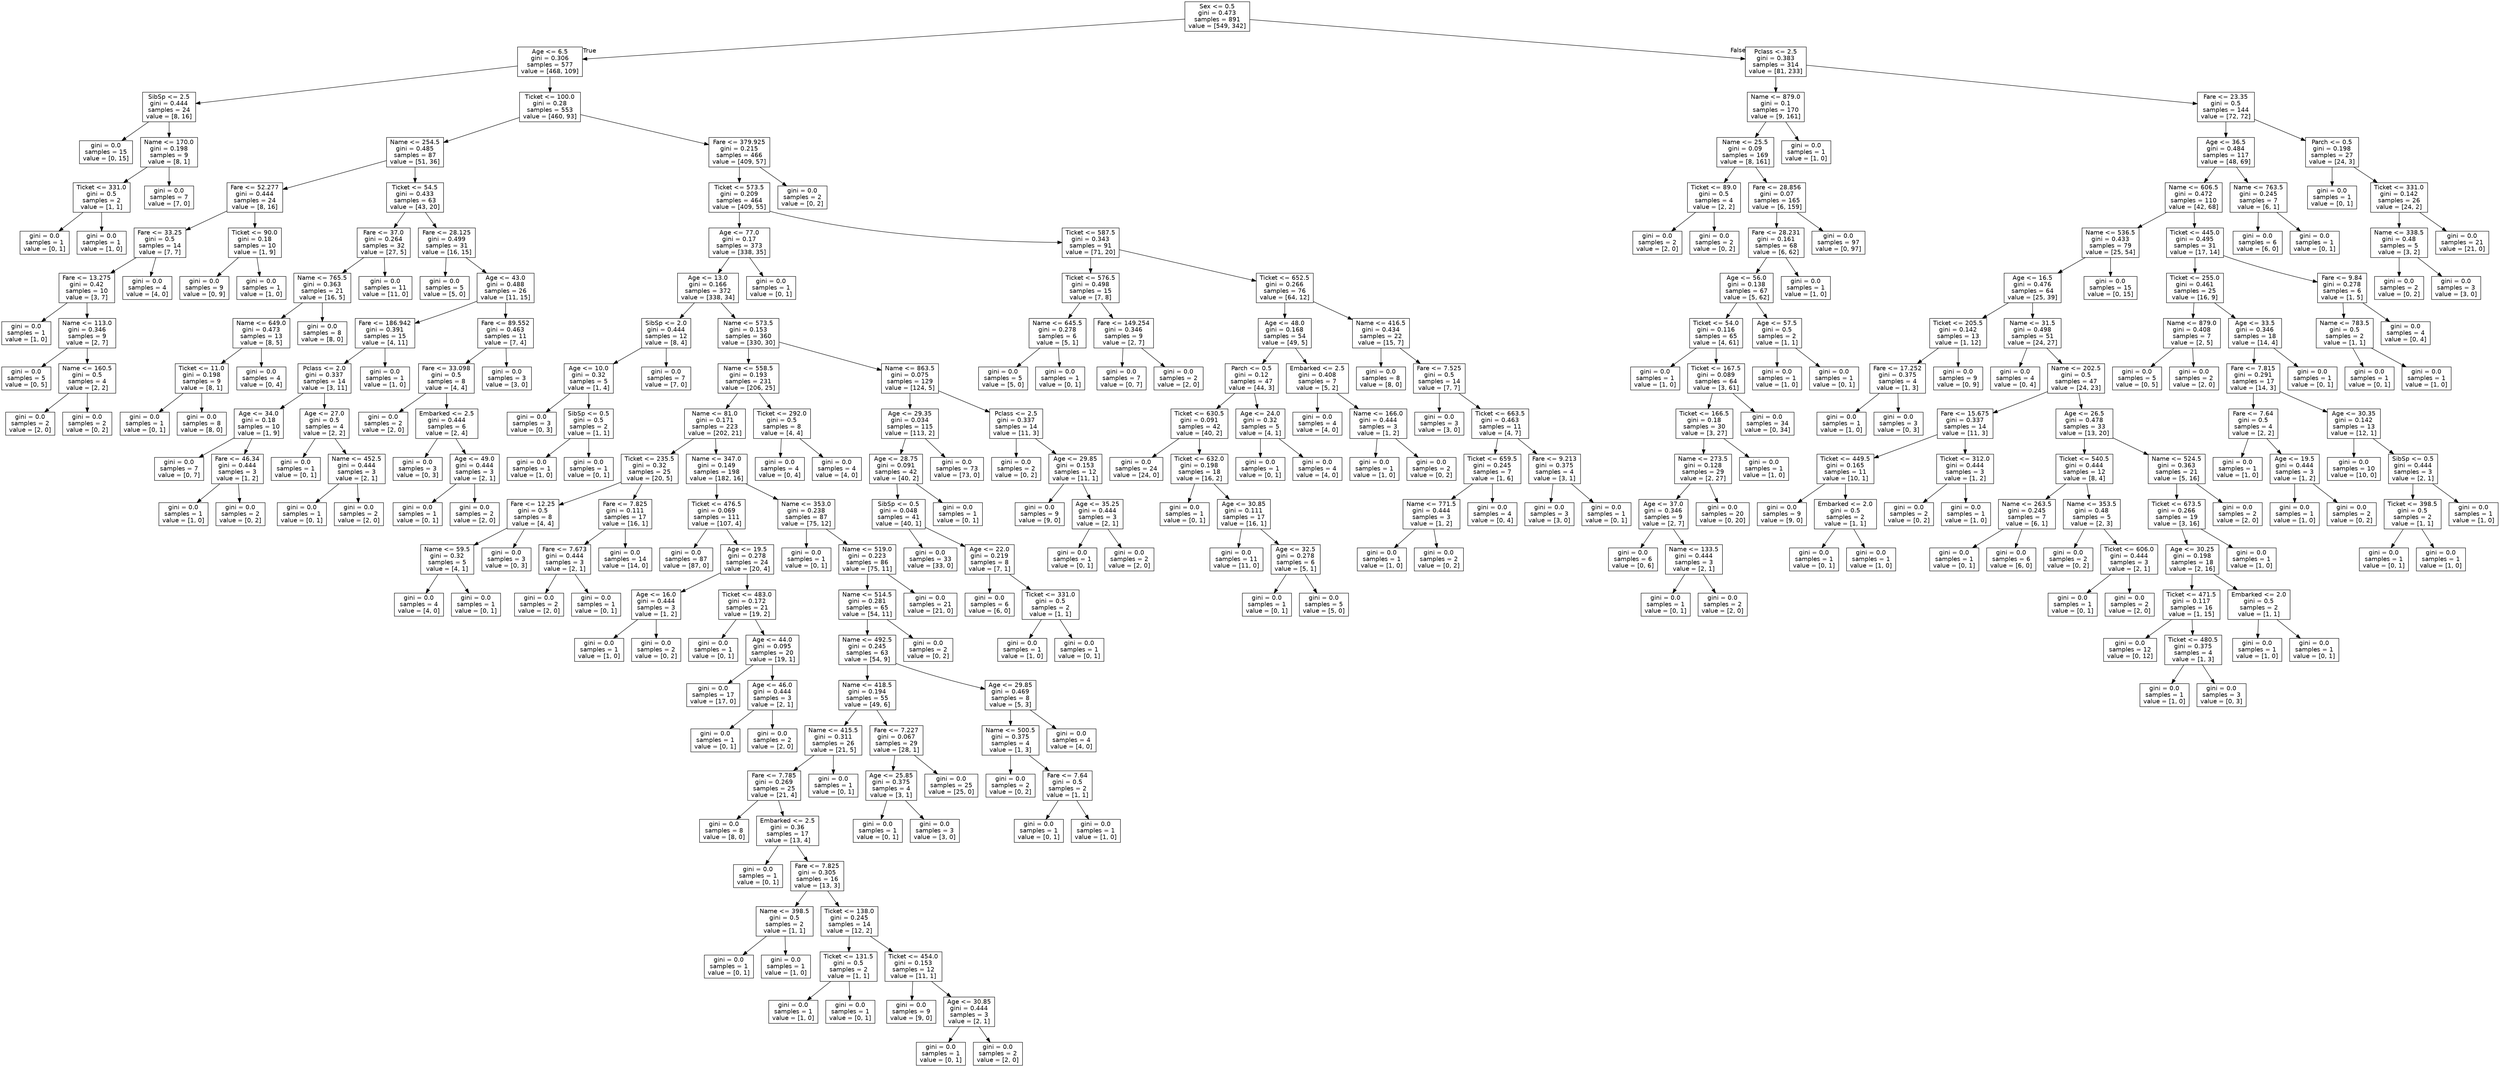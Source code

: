 digraph Tree {
node [shape=box, fontname="helvetica"] ;
edge [fontname="helvetica"] ;
0 [label="Sex <= 0.5\ngini = 0.473\nsamples = 891\nvalue = [549, 342]"] ;
1 [label="Age <= 6.5\ngini = 0.306\nsamples = 577\nvalue = [468, 109]"] ;
0 -> 1 [labeldistance=2.5, labelangle=45, headlabel="True"] ;
2 [label="SibSp <= 2.5\ngini = 0.444\nsamples = 24\nvalue = [8, 16]"] ;
1 -> 2 ;
3 [label="gini = 0.0\nsamples = 15\nvalue = [0, 15]"] ;
2 -> 3 ;
4 [label="Name <= 170.0\ngini = 0.198\nsamples = 9\nvalue = [8, 1]"] ;
2 -> 4 ;
5 [label="Ticket <= 331.0\ngini = 0.5\nsamples = 2\nvalue = [1, 1]"] ;
4 -> 5 ;
6 [label="gini = 0.0\nsamples = 1\nvalue = [0, 1]"] ;
5 -> 6 ;
7 [label="gini = 0.0\nsamples = 1\nvalue = [1, 0]"] ;
5 -> 7 ;
8 [label="gini = 0.0\nsamples = 7\nvalue = [7, 0]"] ;
4 -> 8 ;
9 [label="Ticket <= 100.0\ngini = 0.28\nsamples = 553\nvalue = [460, 93]"] ;
1 -> 9 ;
10 [label="Name <= 254.5\ngini = 0.485\nsamples = 87\nvalue = [51, 36]"] ;
9 -> 10 ;
11 [label="Fare <= 52.277\ngini = 0.444\nsamples = 24\nvalue = [8, 16]"] ;
10 -> 11 ;
12 [label="Fare <= 33.25\ngini = 0.5\nsamples = 14\nvalue = [7, 7]"] ;
11 -> 12 ;
13 [label="Fare <= 13.275\ngini = 0.42\nsamples = 10\nvalue = [3, 7]"] ;
12 -> 13 ;
14 [label="gini = 0.0\nsamples = 1\nvalue = [1, 0]"] ;
13 -> 14 ;
15 [label="Name <= 113.0\ngini = 0.346\nsamples = 9\nvalue = [2, 7]"] ;
13 -> 15 ;
16 [label="gini = 0.0\nsamples = 5\nvalue = [0, 5]"] ;
15 -> 16 ;
17 [label="Name <= 160.5\ngini = 0.5\nsamples = 4\nvalue = [2, 2]"] ;
15 -> 17 ;
18 [label="gini = 0.0\nsamples = 2\nvalue = [2, 0]"] ;
17 -> 18 ;
19 [label="gini = 0.0\nsamples = 2\nvalue = [0, 2]"] ;
17 -> 19 ;
20 [label="gini = 0.0\nsamples = 4\nvalue = [4, 0]"] ;
12 -> 20 ;
21 [label="Ticket <= 90.0\ngini = 0.18\nsamples = 10\nvalue = [1, 9]"] ;
11 -> 21 ;
22 [label="gini = 0.0\nsamples = 9\nvalue = [0, 9]"] ;
21 -> 22 ;
23 [label="gini = 0.0\nsamples = 1\nvalue = [1, 0]"] ;
21 -> 23 ;
24 [label="Ticket <= 54.5\ngini = 0.433\nsamples = 63\nvalue = [43, 20]"] ;
10 -> 24 ;
25 [label="Fare <= 37.0\ngini = 0.264\nsamples = 32\nvalue = [27, 5]"] ;
24 -> 25 ;
26 [label="Name <= 765.5\ngini = 0.363\nsamples = 21\nvalue = [16, 5]"] ;
25 -> 26 ;
27 [label="Name <= 649.0\ngini = 0.473\nsamples = 13\nvalue = [8, 5]"] ;
26 -> 27 ;
28 [label="Ticket <= 11.0\ngini = 0.198\nsamples = 9\nvalue = [8, 1]"] ;
27 -> 28 ;
29 [label="gini = 0.0\nsamples = 1\nvalue = [0, 1]"] ;
28 -> 29 ;
30 [label="gini = 0.0\nsamples = 8\nvalue = [8, 0]"] ;
28 -> 30 ;
31 [label="gini = 0.0\nsamples = 4\nvalue = [0, 4]"] ;
27 -> 31 ;
32 [label="gini = 0.0\nsamples = 8\nvalue = [8, 0]"] ;
26 -> 32 ;
33 [label="gini = 0.0\nsamples = 11\nvalue = [11, 0]"] ;
25 -> 33 ;
34 [label="Fare <= 28.125\ngini = 0.499\nsamples = 31\nvalue = [16, 15]"] ;
24 -> 34 ;
35 [label="gini = 0.0\nsamples = 5\nvalue = [5, 0]"] ;
34 -> 35 ;
36 [label="Age <= 43.0\ngini = 0.488\nsamples = 26\nvalue = [11, 15]"] ;
34 -> 36 ;
37 [label="Fare <= 186.942\ngini = 0.391\nsamples = 15\nvalue = [4, 11]"] ;
36 -> 37 ;
38 [label="Pclass <= 2.0\ngini = 0.337\nsamples = 14\nvalue = [3, 11]"] ;
37 -> 38 ;
39 [label="Age <= 34.0\ngini = 0.18\nsamples = 10\nvalue = [1, 9]"] ;
38 -> 39 ;
40 [label="gini = 0.0\nsamples = 7\nvalue = [0, 7]"] ;
39 -> 40 ;
41 [label="Fare <= 46.34\ngini = 0.444\nsamples = 3\nvalue = [1, 2]"] ;
39 -> 41 ;
42 [label="gini = 0.0\nsamples = 1\nvalue = [1, 0]"] ;
41 -> 42 ;
43 [label="gini = 0.0\nsamples = 2\nvalue = [0, 2]"] ;
41 -> 43 ;
44 [label="Age <= 27.0\ngini = 0.5\nsamples = 4\nvalue = [2, 2]"] ;
38 -> 44 ;
45 [label="gini = 0.0\nsamples = 1\nvalue = [0, 1]"] ;
44 -> 45 ;
46 [label="Name <= 452.5\ngini = 0.444\nsamples = 3\nvalue = [2, 1]"] ;
44 -> 46 ;
47 [label="gini = 0.0\nsamples = 1\nvalue = [0, 1]"] ;
46 -> 47 ;
48 [label="gini = 0.0\nsamples = 2\nvalue = [2, 0]"] ;
46 -> 48 ;
49 [label="gini = 0.0\nsamples = 1\nvalue = [1, 0]"] ;
37 -> 49 ;
50 [label="Fare <= 89.552\ngini = 0.463\nsamples = 11\nvalue = [7, 4]"] ;
36 -> 50 ;
51 [label="Fare <= 33.098\ngini = 0.5\nsamples = 8\nvalue = [4, 4]"] ;
50 -> 51 ;
52 [label="gini = 0.0\nsamples = 2\nvalue = [2, 0]"] ;
51 -> 52 ;
53 [label="Embarked <= 2.5\ngini = 0.444\nsamples = 6\nvalue = [2, 4]"] ;
51 -> 53 ;
54 [label="gini = 0.0\nsamples = 3\nvalue = [0, 3]"] ;
53 -> 54 ;
55 [label="Age <= 49.0\ngini = 0.444\nsamples = 3\nvalue = [2, 1]"] ;
53 -> 55 ;
56 [label="gini = 0.0\nsamples = 1\nvalue = [0, 1]"] ;
55 -> 56 ;
57 [label="gini = 0.0\nsamples = 2\nvalue = [2, 0]"] ;
55 -> 57 ;
58 [label="gini = 0.0\nsamples = 3\nvalue = [3, 0]"] ;
50 -> 58 ;
59 [label="Fare <= 379.925\ngini = 0.215\nsamples = 466\nvalue = [409, 57]"] ;
9 -> 59 ;
60 [label="Ticket <= 573.5\ngini = 0.209\nsamples = 464\nvalue = [409, 55]"] ;
59 -> 60 ;
61 [label="Age <= 77.0\ngini = 0.17\nsamples = 373\nvalue = [338, 35]"] ;
60 -> 61 ;
62 [label="Age <= 13.0\ngini = 0.166\nsamples = 372\nvalue = [338, 34]"] ;
61 -> 62 ;
63 [label="SibSp <= 2.0\ngini = 0.444\nsamples = 12\nvalue = [8, 4]"] ;
62 -> 63 ;
64 [label="Age <= 10.0\ngini = 0.32\nsamples = 5\nvalue = [1, 4]"] ;
63 -> 64 ;
65 [label="gini = 0.0\nsamples = 3\nvalue = [0, 3]"] ;
64 -> 65 ;
66 [label="SibSp <= 0.5\ngini = 0.5\nsamples = 2\nvalue = [1, 1]"] ;
64 -> 66 ;
67 [label="gini = 0.0\nsamples = 1\nvalue = [1, 0]"] ;
66 -> 67 ;
68 [label="gini = 0.0\nsamples = 1\nvalue = [0, 1]"] ;
66 -> 68 ;
69 [label="gini = 0.0\nsamples = 7\nvalue = [7, 0]"] ;
63 -> 69 ;
70 [label="Name <= 573.5\ngini = 0.153\nsamples = 360\nvalue = [330, 30]"] ;
62 -> 70 ;
71 [label="Name <= 558.5\ngini = 0.193\nsamples = 231\nvalue = [206, 25]"] ;
70 -> 71 ;
72 [label="Name <= 81.0\ngini = 0.171\nsamples = 223\nvalue = [202, 21]"] ;
71 -> 72 ;
73 [label="Ticket <= 235.5\ngini = 0.32\nsamples = 25\nvalue = [20, 5]"] ;
72 -> 73 ;
74 [label="Fare <= 12.25\ngini = 0.5\nsamples = 8\nvalue = [4, 4]"] ;
73 -> 74 ;
75 [label="Name <= 59.5\ngini = 0.32\nsamples = 5\nvalue = [4, 1]"] ;
74 -> 75 ;
76 [label="gini = 0.0\nsamples = 4\nvalue = [4, 0]"] ;
75 -> 76 ;
77 [label="gini = 0.0\nsamples = 1\nvalue = [0, 1]"] ;
75 -> 77 ;
78 [label="gini = 0.0\nsamples = 3\nvalue = [0, 3]"] ;
74 -> 78 ;
79 [label="Fare <= 7.825\ngini = 0.111\nsamples = 17\nvalue = [16, 1]"] ;
73 -> 79 ;
80 [label="Fare <= 7.673\ngini = 0.444\nsamples = 3\nvalue = [2, 1]"] ;
79 -> 80 ;
81 [label="gini = 0.0\nsamples = 2\nvalue = [2, 0]"] ;
80 -> 81 ;
82 [label="gini = 0.0\nsamples = 1\nvalue = [0, 1]"] ;
80 -> 82 ;
83 [label="gini = 0.0\nsamples = 14\nvalue = [14, 0]"] ;
79 -> 83 ;
84 [label="Name <= 347.0\ngini = 0.149\nsamples = 198\nvalue = [182, 16]"] ;
72 -> 84 ;
85 [label="Ticket <= 476.5\ngini = 0.069\nsamples = 111\nvalue = [107, 4]"] ;
84 -> 85 ;
86 [label="gini = 0.0\nsamples = 87\nvalue = [87, 0]"] ;
85 -> 86 ;
87 [label="Age <= 19.5\ngini = 0.278\nsamples = 24\nvalue = [20, 4]"] ;
85 -> 87 ;
88 [label="Age <= 16.0\ngini = 0.444\nsamples = 3\nvalue = [1, 2]"] ;
87 -> 88 ;
89 [label="gini = 0.0\nsamples = 1\nvalue = [1, 0]"] ;
88 -> 89 ;
90 [label="gini = 0.0\nsamples = 2\nvalue = [0, 2]"] ;
88 -> 90 ;
91 [label="Ticket <= 483.0\ngini = 0.172\nsamples = 21\nvalue = [19, 2]"] ;
87 -> 91 ;
92 [label="gini = 0.0\nsamples = 1\nvalue = [0, 1]"] ;
91 -> 92 ;
93 [label="Age <= 44.0\ngini = 0.095\nsamples = 20\nvalue = [19, 1]"] ;
91 -> 93 ;
94 [label="gini = 0.0\nsamples = 17\nvalue = [17, 0]"] ;
93 -> 94 ;
95 [label="Age <= 46.0\ngini = 0.444\nsamples = 3\nvalue = [2, 1]"] ;
93 -> 95 ;
96 [label="gini = 0.0\nsamples = 1\nvalue = [0, 1]"] ;
95 -> 96 ;
97 [label="gini = 0.0\nsamples = 2\nvalue = [2, 0]"] ;
95 -> 97 ;
98 [label="Name <= 353.0\ngini = 0.238\nsamples = 87\nvalue = [75, 12]"] ;
84 -> 98 ;
99 [label="gini = 0.0\nsamples = 1\nvalue = [0, 1]"] ;
98 -> 99 ;
100 [label="Name <= 519.0\ngini = 0.223\nsamples = 86\nvalue = [75, 11]"] ;
98 -> 100 ;
101 [label="Name <= 514.5\ngini = 0.281\nsamples = 65\nvalue = [54, 11]"] ;
100 -> 101 ;
102 [label="Name <= 492.5\ngini = 0.245\nsamples = 63\nvalue = [54, 9]"] ;
101 -> 102 ;
103 [label="Name <= 418.5\ngini = 0.194\nsamples = 55\nvalue = [49, 6]"] ;
102 -> 103 ;
104 [label="Name <= 415.5\ngini = 0.311\nsamples = 26\nvalue = [21, 5]"] ;
103 -> 104 ;
105 [label="Fare <= 7.785\ngini = 0.269\nsamples = 25\nvalue = [21, 4]"] ;
104 -> 105 ;
106 [label="gini = 0.0\nsamples = 8\nvalue = [8, 0]"] ;
105 -> 106 ;
107 [label="Embarked <= 2.5\ngini = 0.36\nsamples = 17\nvalue = [13, 4]"] ;
105 -> 107 ;
108 [label="gini = 0.0\nsamples = 1\nvalue = [0, 1]"] ;
107 -> 108 ;
109 [label="Fare <= 7.825\ngini = 0.305\nsamples = 16\nvalue = [13, 3]"] ;
107 -> 109 ;
110 [label="Name <= 398.5\ngini = 0.5\nsamples = 2\nvalue = [1, 1]"] ;
109 -> 110 ;
111 [label="gini = 0.0\nsamples = 1\nvalue = [0, 1]"] ;
110 -> 111 ;
112 [label="gini = 0.0\nsamples = 1\nvalue = [1, 0]"] ;
110 -> 112 ;
113 [label="Ticket <= 138.0\ngini = 0.245\nsamples = 14\nvalue = [12, 2]"] ;
109 -> 113 ;
114 [label="Ticket <= 131.5\ngini = 0.5\nsamples = 2\nvalue = [1, 1]"] ;
113 -> 114 ;
115 [label="gini = 0.0\nsamples = 1\nvalue = [1, 0]"] ;
114 -> 115 ;
116 [label="gini = 0.0\nsamples = 1\nvalue = [0, 1]"] ;
114 -> 116 ;
117 [label="Ticket <= 454.0\ngini = 0.153\nsamples = 12\nvalue = [11, 1]"] ;
113 -> 117 ;
118 [label="gini = 0.0\nsamples = 9\nvalue = [9, 0]"] ;
117 -> 118 ;
119 [label="Age <= 30.85\ngini = 0.444\nsamples = 3\nvalue = [2, 1]"] ;
117 -> 119 ;
120 [label="gini = 0.0\nsamples = 1\nvalue = [0, 1]"] ;
119 -> 120 ;
121 [label="gini = 0.0\nsamples = 2\nvalue = [2, 0]"] ;
119 -> 121 ;
122 [label="gini = 0.0\nsamples = 1\nvalue = [0, 1]"] ;
104 -> 122 ;
123 [label="Fare <= 7.227\ngini = 0.067\nsamples = 29\nvalue = [28, 1]"] ;
103 -> 123 ;
124 [label="Age <= 25.85\ngini = 0.375\nsamples = 4\nvalue = [3, 1]"] ;
123 -> 124 ;
125 [label="gini = 0.0\nsamples = 1\nvalue = [0, 1]"] ;
124 -> 125 ;
126 [label="gini = 0.0\nsamples = 3\nvalue = [3, 0]"] ;
124 -> 126 ;
127 [label="gini = 0.0\nsamples = 25\nvalue = [25, 0]"] ;
123 -> 127 ;
128 [label="Age <= 29.85\ngini = 0.469\nsamples = 8\nvalue = [5, 3]"] ;
102 -> 128 ;
129 [label="Name <= 500.5\ngini = 0.375\nsamples = 4\nvalue = [1, 3]"] ;
128 -> 129 ;
130 [label="gini = 0.0\nsamples = 2\nvalue = [0, 2]"] ;
129 -> 130 ;
131 [label="Fare <= 7.64\ngini = 0.5\nsamples = 2\nvalue = [1, 1]"] ;
129 -> 131 ;
132 [label="gini = 0.0\nsamples = 1\nvalue = [0, 1]"] ;
131 -> 132 ;
133 [label="gini = 0.0\nsamples = 1\nvalue = [1, 0]"] ;
131 -> 133 ;
134 [label="gini = 0.0\nsamples = 4\nvalue = [4, 0]"] ;
128 -> 134 ;
135 [label="gini = 0.0\nsamples = 2\nvalue = [0, 2]"] ;
101 -> 135 ;
136 [label="gini = 0.0\nsamples = 21\nvalue = [21, 0]"] ;
100 -> 136 ;
137 [label="Ticket <= 292.0\ngini = 0.5\nsamples = 8\nvalue = [4, 4]"] ;
71 -> 137 ;
138 [label="gini = 0.0\nsamples = 4\nvalue = [0, 4]"] ;
137 -> 138 ;
139 [label="gini = 0.0\nsamples = 4\nvalue = [4, 0]"] ;
137 -> 139 ;
140 [label="Name <= 863.5\ngini = 0.075\nsamples = 129\nvalue = [124, 5]"] ;
70 -> 140 ;
141 [label="Age <= 29.35\ngini = 0.034\nsamples = 115\nvalue = [113, 2]"] ;
140 -> 141 ;
142 [label="Age <= 28.75\ngini = 0.091\nsamples = 42\nvalue = [40, 2]"] ;
141 -> 142 ;
143 [label="SibSp <= 0.5\ngini = 0.048\nsamples = 41\nvalue = [40, 1]"] ;
142 -> 143 ;
144 [label="gini = 0.0\nsamples = 33\nvalue = [33, 0]"] ;
143 -> 144 ;
145 [label="Age <= 22.0\ngini = 0.219\nsamples = 8\nvalue = [7, 1]"] ;
143 -> 145 ;
146 [label="gini = 0.0\nsamples = 6\nvalue = [6, 0]"] ;
145 -> 146 ;
147 [label="Ticket <= 331.0\ngini = 0.5\nsamples = 2\nvalue = [1, 1]"] ;
145 -> 147 ;
148 [label="gini = 0.0\nsamples = 1\nvalue = [1, 0]"] ;
147 -> 148 ;
149 [label="gini = 0.0\nsamples = 1\nvalue = [0, 1]"] ;
147 -> 149 ;
150 [label="gini = 0.0\nsamples = 1\nvalue = [0, 1]"] ;
142 -> 150 ;
151 [label="gini = 0.0\nsamples = 73\nvalue = [73, 0]"] ;
141 -> 151 ;
152 [label="Pclass <= 2.5\ngini = 0.337\nsamples = 14\nvalue = [11, 3]"] ;
140 -> 152 ;
153 [label="gini = 0.0\nsamples = 2\nvalue = [0, 2]"] ;
152 -> 153 ;
154 [label="Age <= 29.85\ngini = 0.153\nsamples = 12\nvalue = [11, 1]"] ;
152 -> 154 ;
155 [label="gini = 0.0\nsamples = 9\nvalue = [9, 0]"] ;
154 -> 155 ;
156 [label="Age <= 35.25\ngini = 0.444\nsamples = 3\nvalue = [2, 1]"] ;
154 -> 156 ;
157 [label="gini = 0.0\nsamples = 1\nvalue = [0, 1]"] ;
156 -> 157 ;
158 [label="gini = 0.0\nsamples = 2\nvalue = [2, 0]"] ;
156 -> 158 ;
159 [label="gini = 0.0\nsamples = 1\nvalue = [0, 1]"] ;
61 -> 159 ;
160 [label="Ticket <= 587.5\ngini = 0.343\nsamples = 91\nvalue = [71, 20]"] ;
60 -> 160 ;
161 [label="Ticket <= 576.5\ngini = 0.498\nsamples = 15\nvalue = [7, 8]"] ;
160 -> 161 ;
162 [label="Name <= 645.5\ngini = 0.278\nsamples = 6\nvalue = [5, 1]"] ;
161 -> 162 ;
163 [label="gini = 0.0\nsamples = 5\nvalue = [5, 0]"] ;
162 -> 163 ;
164 [label="gini = 0.0\nsamples = 1\nvalue = [0, 1]"] ;
162 -> 164 ;
165 [label="Fare <= 149.254\ngini = 0.346\nsamples = 9\nvalue = [2, 7]"] ;
161 -> 165 ;
166 [label="gini = 0.0\nsamples = 7\nvalue = [0, 7]"] ;
165 -> 166 ;
167 [label="gini = 0.0\nsamples = 2\nvalue = [2, 0]"] ;
165 -> 167 ;
168 [label="Ticket <= 652.5\ngini = 0.266\nsamples = 76\nvalue = [64, 12]"] ;
160 -> 168 ;
169 [label="Age <= 48.0\ngini = 0.168\nsamples = 54\nvalue = [49, 5]"] ;
168 -> 169 ;
170 [label="Parch <= 0.5\ngini = 0.12\nsamples = 47\nvalue = [44, 3]"] ;
169 -> 170 ;
171 [label="Ticket <= 630.5\ngini = 0.091\nsamples = 42\nvalue = [40, 2]"] ;
170 -> 171 ;
172 [label="gini = 0.0\nsamples = 24\nvalue = [24, 0]"] ;
171 -> 172 ;
173 [label="Ticket <= 632.0\ngini = 0.198\nsamples = 18\nvalue = [16, 2]"] ;
171 -> 173 ;
174 [label="gini = 0.0\nsamples = 1\nvalue = [0, 1]"] ;
173 -> 174 ;
175 [label="Age <= 30.85\ngini = 0.111\nsamples = 17\nvalue = [16, 1]"] ;
173 -> 175 ;
176 [label="gini = 0.0\nsamples = 11\nvalue = [11, 0]"] ;
175 -> 176 ;
177 [label="Age <= 32.5\ngini = 0.278\nsamples = 6\nvalue = [5, 1]"] ;
175 -> 177 ;
178 [label="gini = 0.0\nsamples = 1\nvalue = [0, 1]"] ;
177 -> 178 ;
179 [label="gini = 0.0\nsamples = 5\nvalue = [5, 0]"] ;
177 -> 179 ;
180 [label="Age <= 24.0\ngini = 0.32\nsamples = 5\nvalue = [4, 1]"] ;
170 -> 180 ;
181 [label="gini = 0.0\nsamples = 1\nvalue = [0, 1]"] ;
180 -> 181 ;
182 [label="gini = 0.0\nsamples = 4\nvalue = [4, 0]"] ;
180 -> 182 ;
183 [label="Embarked <= 2.5\ngini = 0.408\nsamples = 7\nvalue = [5, 2]"] ;
169 -> 183 ;
184 [label="gini = 0.0\nsamples = 4\nvalue = [4, 0]"] ;
183 -> 184 ;
185 [label="Name <= 166.0\ngini = 0.444\nsamples = 3\nvalue = [1, 2]"] ;
183 -> 185 ;
186 [label="gini = 0.0\nsamples = 1\nvalue = [1, 0]"] ;
185 -> 186 ;
187 [label="gini = 0.0\nsamples = 2\nvalue = [0, 2]"] ;
185 -> 187 ;
188 [label="Name <= 416.5\ngini = 0.434\nsamples = 22\nvalue = [15, 7]"] ;
168 -> 188 ;
189 [label="gini = 0.0\nsamples = 8\nvalue = [8, 0]"] ;
188 -> 189 ;
190 [label="Fare <= 7.525\ngini = 0.5\nsamples = 14\nvalue = [7, 7]"] ;
188 -> 190 ;
191 [label="gini = 0.0\nsamples = 3\nvalue = [3, 0]"] ;
190 -> 191 ;
192 [label="Ticket <= 663.5\ngini = 0.463\nsamples = 11\nvalue = [4, 7]"] ;
190 -> 192 ;
193 [label="Ticket <= 659.5\ngini = 0.245\nsamples = 7\nvalue = [1, 6]"] ;
192 -> 193 ;
194 [label="Name <= 771.5\ngini = 0.444\nsamples = 3\nvalue = [1, 2]"] ;
193 -> 194 ;
195 [label="gini = 0.0\nsamples = 1\nvalue = [1, 0]"] ;
194 -> 195 ;
196 [label="gini = 0.0\nsamples = 2\nvalue = [0, 2]"] ;
194 -> 196 ;
197 [label="gini = 0.0\nsamples = 4\nvalue = [0, 4]"] ;
193 -> 197 ;
198 [label="Fare <= 9.213\ngini = 0.375\nsamples = 4\nvalue = [3, 1]"] ;
192 -> 198 ;
199 [label="gini = 0.0\nsamples = 3\nvalue = [3, 0]"] ;
198 -> 199 ;
200 [label="gini = 0.0\nsamples = 1\nvalue = [0, 1]"] ;
198 -> 200 ;
201 [label="gini = 0.0\nsamples = 2\nvalue = [0, 2]"] ;
59 -> 201 ;
202 [label="Pclass <= 2.5\ngini = 0.383\nsamples = 314\nvalue = [81, 233]"] ;
0 -> 202 [labeldistance=2.5, labelangle=-45, headlabel="False"] ;
203 [label="Name <= 879.0\ngini = 0.1\nsamples = 170\nvalue = [9, 161]"] ;
202 -> 203 ;
204 [label="Name <= 25.5\ngini = 0.09\nsamples = 169\nvalue = [8, 161]"] ;
203 -> 204 ;
205 [label="Ticket <= 89.0\ngini = 0.5\nsamples = 4\nvalue = [2, 2]"] ;
204 -> 205 ;
206 [label="gini = 0.0\nsamples = 2\nvalue = [2, 0]"] ;
205 -> 206 ;
207 [label="gini = 0.0\nsamples = 2\nvalue = [0, 2]"] ;
205 -> 207 ;
208 [label="Fare <= 28.856\ngini = 0.07\nsamples = 165\nvalue = [6, 159]"] ;
204 -> 208 ;
209 [label="Fare <= 28.231\ngini = 0.161\nsamples = 68\nvalue = [6, 62]"] ;
208 -> 209 ;
210 [label="Age <= 56.0\ngini = 0.138\nsamples = 67\nvalue = [5, 62]"] ;
209 -> 210 ;
211 [label="Ticket <= 54.0\ngini = 0.116\nsamples = 65\nvalue = [4, 61]"] ;
210 -> 211 ;
212 [label="gini = 0.0\nsamples = 1\nvalue = [1, 0]"] ;
211 -> 212 ;
213 [label="Ticket <= 167.5\ngini = 0.089\nsamples = 64\nvalue = [3, 61]"] ;
211 -> 213 ;
214 [label="Ticket <= 166.5\ngini = 0.18\nsamples = 30\nvalue = [3, 27]"] ;
213 -> 214 ;
215 [label="Name <= 273.5\ngini = 0.128\nsamples = 29\nvalue = [2, 27]"] ;
214 -> 215 ;
216 [label="Age <= 37.0\ngini = 0.346\nsamples = 9\nvalue = [2, 7]"] ;
215 -> 216 ;
217 [label="gini = 0.0\nsamples = 6\nvalue = [0, 6]"] ;
216 -> 217 ;
218 [label="Name <= 133.5\ngini = 0.444\nsamples = 3\nvalue = [2, 1]"] ;
216 -> 218 ;
219 [label="gini = 0.0\nsamples = 1\nvalue = [0, 1]"] ;
218 -> 219 ;
220 [label="gini = 0.0\nsamples = 2\nvalue = [2, 0]"] ;
218 -> 220 ;
221 [label="gini = 0.0\nsamples = 20\nvalue = [0, 20]"] ;
215 -> 221 ;
222 [label="gini = 0.0\nsamples = 1\nvalue = [1, 0]"] ;
214 -> 222 ;
223 [label="gini = 0.0\nsamples = 34\nvalue = [0, 34]"] ;
213 -> 223 ;
224 [label="Age <= 57.5\ngini = 0.5\nsamples = 2\nvalue = [1, 1]"] ;
210 -> 224 ;
225 [label="gini = 0.0\nsamples = 1\nvalue = [1, 0]"] ;
224 -> 225 ;
226 [label="gini = 0.0\nsamples = 1\nvalue = [0, 1]"] ;
224 -> 226 ;
227 [label="gini = 0.0\nsamples = 1\nvalue = [1, 0]"] ;
209 -> 227 ;
228 [label="gini = 0.0\nsamples = 97\nvalue = [0, 97]"] ;
208 -> 228 ;
229 [label="gini = 0.0\nsamples = 1\nvalue = [1, 0]"] ;
203 -> 229 ;
230 [label="Fare <= 23.35\ngini = 0.5\nsamples = 144\nvalue = [72, 72]"] ;
202 -> 230 ;
231 [label="Age <= 36.5\ngini = 0.484\nsamples = 117\nvalue = [48, 69]"] ;
230 -> 231 ;
232 [label="Name <= 606.5\ngini = 0.472\nsamples = 110\nvalue = [42, 68]"] ;
231 -> 232 ;
233 [label="Name <= 536.5\ngini = 0.433\nsamples = 79\nvalue = [25, 54]"] ;
232 -> 233 ;
234 [label="Age <= 16.5\ngini = 0.476\nsamples = 64\nvalue = [25, 39]"] ;
233 -> 234 ;
235 [label="Ticket <= 205.5\ngini = 0.142\nsamples = 13\nvalue = [1, 12]"] ;
234 -> 235 ;
236 [label="Fare <= 17.252\ngini = 0.375\nsamples = 4\nvalue = [1, 3]"] ;
235 -> 236 ;
237 [label="gini = 0.0\nsamples = 1\nvalue = [1, 0]"] ;
236 -> 237 ;
238 [label="gini = 0.0\nsamples = 3\nvalue = [0, 3]"] ;
236 -> 238 ;
239 [label="gini = 0.0\nsamples = 9\nvalue = [0, 9]"] ;
235 -> 239 ;
240 [label="Name <= 31.5\ngini = 0.498\nsamples = 51\nvalue = [24, 27]"] ;
234 -> 240 ;
241 [label="gini = 0.0\nsamples = 4\nvalue = [0, 4]"] ;
240 -> 241 ;
242 [label="Name <= 202.5\ngini = 0.5\nsamples = 47\nvalue = [24, 23]"] ;
240 -> 242 ;
243 [label="Fare <= 15.675\ngini = 0.337\nsamples = 14\nvalue = [11, 3]"] ;
242 -> 243 ;
244 [label="Ticket <= 449.5\ngini = 0.165\nsamples = 11\nvalue = [10, 1]"] ;
243 -> 244 ;
245 [label="gini = 0.0\nsamples = 9\nvalue = [9, 0]"] ;
244 -> 245 ;
246 [label="Embarked <= 2.0\ngini = 0.5\nsamples = 2\nvalue = [1, 1]"] ;
244 -> 246 ;
247 [label="gini = 0.0\nsamples = 1\nvalue = [0, 1]"] ;
246 -> 247 ;
248 [label="gini = 0.0\nsamples = 1\nvalue = [1, 0]"] ;
246 -> 248 ;
249 [label="Ticket <= 312.0\ngini = 0.444\nsamples = 3\nvalue = [1, 2]"] ;
243 -> 249 ;
250 [label="gini = 0.0\nsamples = 2\nvalue = [0, 2]"] ;
249 -> 250 ;
251 [label="gini = 0.0\nsamples = 1\nvalue = [1, 0]"] ;
249 -> 251 ;
252 [label="Age <= 26.5\ngini = 0.478\nsamples = 33\nvalue = [13, 20]"] ;
242 -> 252 ;
253 [label="Ticket <= 540.5\ngini = 0.444\nsamples = 12\nvalue = [8, 4]"] ;
252 -> 253 ;
254 [label="Name <= 263.5\ngini = 0.245\nsamples = 7\nvalue = [6, 1]"] ;
253 -> 254 ;
255 [label="gini = 0.0\nsamples = 1\nvalue = [0, 1]"] ;
254 -> 255 ;
256 [label="gini = 0.0\nsamples = 6\nvalue = [6, 0]"] ;
254 -> 256 ;
257 [label="Name <= 353.5\ngini = 0.48\nsamples = 5\nvalue = [2, 3]"] ;
253 -> 257 ;
258 [label="gini = 0.0\nsamples = 2\nvalue = [0, 2]"] ;
257 -> 258 ;
259 [label="Ticket <= 606.0\ngini = 0.444\nsamples = 3\nvalue = [2, 1]"] ;
257 -> 259 ;
260 [label="gini = 0.0\nsamples = 1\nvalue = [0, 1]"] ;
259 -> 260 ;
261 [label="gini = 0.0\nsamples = 2\nvalue = [2, 0]"] ;
259 -> 261 ;
262 [label="Name <= 524.5\ngini = 0.363\nsamples = 21\nvalue = [5, 16]"] ;
252 -> 262 ;
263 [label="Ticket <= 673.5\ngini = 0.266\nsamples = 19\nvalue = [3, 16]"] ;
262 -> 263 ;
264 [label="Age <= 30.25\ngini = 0.198\nsamples = 18\nvalue = [2, 16]"] ;
263 -> 264 ;
265 [label="Ticket <= 471.5\ngini = 0.117\nsamples = 16\nvalue = [1, 15]"] ;
264 -> 265 ;
266 [label="gini = 0.0\nsamples = 12\nvalue = [0, 12]"] ;
265 -> 266 ;
267 [label="Ticket <= 480.5\ngini = 0.375\nsamples = 4\nvalue = [1, 3]"] ;
265 -> 267 ;
268 [label="gini = 0.0\nsamples = 1\nvalue = [1, 0]"] ;
267 -> 268 ;
269 [label="gini = 0.0\nsamples = 3\nvalue = [0, 3]"] ;
267 -> 269 ;
270 [label="Embarked <= 2.0\ngini = 0.5\nsamples = 2\nvalue = [1, 1]"] ;
264 -> 270 ;
271 [label="gini = 0.0\nsamples = 1\nvalue = [1, 0]"] ;
270 -> 271 ;
272 [label="gini = 0.0\nsamples = 1\nvalue = [0, 1]"] ;
270 -> 272 ;
273 [label="gini = 0.0\nsamples = 1\nvalue = [1, 0]"] ;
263 -> 273 ;
274 [label="gini = 0.0\nsamples = 2\nvalue = [2, 0]"] ;
262 -> 274 ;
275 [label="gini = 0.0\nsamples = 15\nvalue = [0, 15]"] ;
233 -> 275 ;
276 [label="Ticket <= 445.0\ngini = 0.495\nsamples = 31\nvalue = [17, 14]"] ;
232 -> 276 ;
277 [label="Ticket <= 255.0\ngini = 0.461\nsamples = 25\nvalue = [16, 9]"] ;
276 -> 277 ;
278 [label="Name <= 879.0\ngini = 0.408\nsamples = 7\nvalue = [2, 5]"] ;
277 -> 278 ;
279 [label="gini = 0.0\nsamples = 5\nvalue = [0, 5]"] ;
278 -> 279 ;
280 [label="gini = 0.0\nsamples = 2\nvalue = [2, 0]"] ;
278 -> 280 ;
281 [label="Age <= 33.5\ngini = 0.346\nsamples = 18\nvalue = [14, 4]"] ;
277 -> 281 ;
282 [label="Fare <= 7.815\ngini = 0.291\nsamples = 17\nvalue = [14, 3]"] ;
281 -> 282 ;
283 [label="Fare <= 7.64\ngini = 0.5\nsamples = 4\nvalue = [2, 2]"] ;
282 -> 283 ;
284 [label="gini = 0.0\nsamples = 1\nvalue = [1, 0]"] ;
283 -> 284 ;
285 [label="Age <= 19.5\ngini = 0.444\nsamples = 3\nvalue = [1, 2]"] ;
283 -> 285 ;
286 [label="gini = 0.0\nsamples = 1\nvalue = [1, 0]"] ;
285 -> 286 ;
287 [label="gini = 0.0\nsamples = 2\nvalue = [0, 2]"] ;
285 -> 287 ;
288 [label="Age <= 30.35\ngini = 0.142\nsamples = 13\nvalue = [12, 1]"] ;
282 -> 288 ;
289 [label="gini = 0.0\nsamples = 10\nvalue = [10, 0]"] ;
288 -> 289 ;
290 [label="SibSp <= 0.5\ngini = 0.444\nsamples = 3\nvalue = [2, 1]"] ;
288 -> 290 ;
291 [label="Ticket <= 398.5\ngini = 0.5\nsamples = 2\nvalue = [1, 1]"] ;
290 -> 291 ;
292 [label="gini = 0.0\nsamples = 1\nvalue = [0, 1]"] ;
291 -> 292 ;
293 [label="gini = 0.0\nsamples = 1\nvalue = [1, 0]"] ;
291 -> 293 ;
294 [label="gini = 0.0\nsamples = 1\nvalue = [1, 0]"] ;
290 -> 294 ;
295 [label="gini = 0.0\nsamples = 1\nvalue = [0, 1]"] ;
281 -> 295 ;
296 [label="Fare <= 9.84\ngini = 0.278\nsamples = 6\nvalue = [1, 5]"] ;
276 -> 296 ;
297 [label="Name <= 783.5\ngini = 0.5\nsamples = 2\nvalue = [1, 1]"] ;
296 -> 297 ;
298 [label="gini = 0.0\nsamples = 1\nvalue = [0, 1]"] ;
297 -> 298 ;
299 [label="gini = 0.0\nsamples = 1\nvalue = [1, 0]"] ;
297 -> 299 ;
300 [label="gini = 0.0\nsamples = 4\nvalue = [0, 4]"] ;
296 -> 300 ;
301 [label="Name <= 763.5\ngini = 0.245\nsamples = 7\nvalue = [6, 1]"] ;
231 -> 301 ;
302 [label="gini = 0.0\nsamples = 6\nvalue = [6, 0]"] ;
301 -> 302 ;
303 [label="gini = 0.0\nsamples = 1\nvalue = [0, 1]"] ;
301 -> 303 ;
304 [label="Parch <= 0.5\ngini = 0.198\nsamples = 27\nvalue = [24, 3]"] ;
230 -> 304 ;
305 [label="gini = 0.0\nsamples = 1\nvalue = [0, 1]"] ;
304 -> 305 ;
306 [label="Ticket <= 331.0\ngini = 0.142\nsamples = 26\nvalue = [24, 2]"] ;
304 -> 306 ;
307 [label="Name <= 338.5\ngini = 0.48\nsamples = 5\nvalue = [3, 2]"] ;
306 -> 307 ;
308 [label="gini = 0.0\nsamples = 2\nvalue = [0, 2]"] ;
307 -> 308 ;
309 [label="gini = 0.0\nsamples = 3\nvalue = [3, 0]"] ;
307 -> 309 ;
310 [label="gini = 0.0\nsamples = 21\nvalue = [21, 0]"] ;
306 -> 310 ;
}